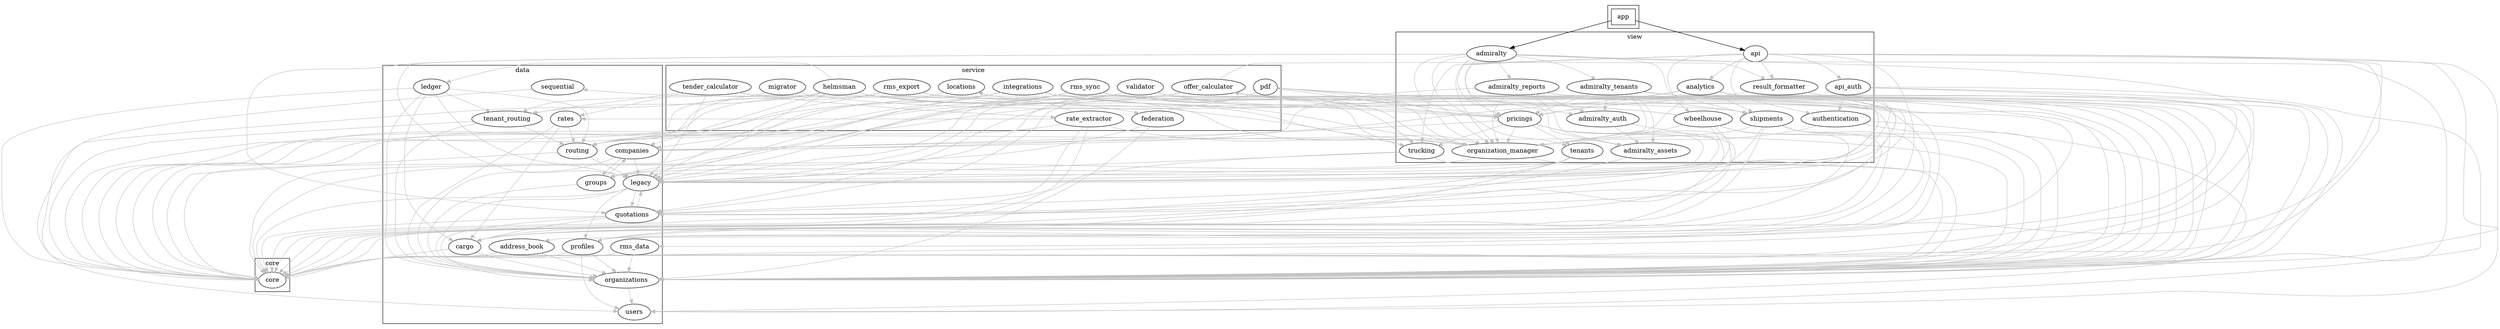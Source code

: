 digraph G {
  compound=true;
  subgraph cluster0 {
    app [shape=box];
  }
  subgraph cluster1 {
    label = "core";
    "core" [shape=ellipse];
  };
  subgraph cluster2 {
    label = "data";
    "users" [shape=ellipse];
    "organizations" [shape=ellipse];
    "organizations" -> "users" [color=grey];
    "address_book" [shape=ellipse];
    "address_book" -> "core" [color=grey];
    "address_book" -> "organizations" [color=grey];
    "legacy" [shape=ellipse];
    "legacy" -> "core" [color=grey];
    "legacy" -> "profiles" [color=grey];
    "legacy" -> "organizations" [color=grey];
    "legacy" -> "quotations" [color=grey];
    "companies" [shape=ellipse];
    "companies" -> "organizations" [color=grey];
    "companies" -> "legacy" [color=grey];
    "companies" -> "groups" [color=grey];
    "groups" [shape=ellipse];
    "groups" -> "organizations" [color=grey];
    "groups" -> "companies" [color=grey];
    "routing" [shape=ellipse];
    "routing" -> "core" [color=grey];
    "routing" -> "legacy" [color=grey];
    "sequential" [shape=ellipse];
    "sequential" -> "core" [color=grey];
    "tenant_routing" [shape=ellipse];
    "tenant_routing" -> "core" [color=grey];
    "tenant_routing" -> "routing" [color=grey];
    "tenant_routing" -> "organizations" [color=grey];
    "ledger" [shape=ellipse];
    "ledger" -> "cargo" [color=grey];
    "ledger" -> "core" [color=grey];
    "ledger" -> "routing" [color=grey];
    "ledger" -> "tenant_routing" [color=grey];
    "ledger" -> "organizations" [color=grey];
    "ledger" -> "legacy" [color=grey];
    "rates" [shape=ellipse];
    "rates" -> "cargo" [color=grey];
    "rates" -> "organizations" [color=grey];
    "rates" -> "routing" [color=grey];
    "rms_data" [shape=ellipse];
    "rms_data" -> "core" [color=grey];
    "rms_data" -> "organizations" [color=grey];
  };
  subgraph cluster3 {
    label = "view";
    "admiralty_assets" [shape=ellipse];
    "admiralty_assets" -> "core" [color=grey];
    "admiralty_auth" [shape=ellipse];
    "admiralty_auth" -> "admiralty_assets" [color=grey];
    "admiralty_auth" -> "core" [color=grey];
    "admiralty_reports" [shape=ellipse];
    "admiralty_reports" -> "admiralty_assets" [color=grey];
    "admiralty_reports" -> "admiralty_auth" [color=grey];
    "admiralty_reports" -> "companies" [color=grey];
    "admiralty_reports" -> "core" [color=grey];
    "admiralty_reports" -> "quotations" [color=grey];
    "admiralty_reports" -> "organizations" [color=grey];
    "admiralty_reports" -> "organization_manager" [color=grey];
    "admiralty_tenants" [shape=ellipse];
    "admiralty_tenants" -> "admiralty_assets" [color=grey];
    "admiralty_tenants" -> "admiralty_auth" [color=grey];
    "admiralty_tenants" -> "core" [color=grey];
    "admiralty_tenants" -> "legacy" [color=grey];
    "admiralty_tenants" -> "pricings" [color=grey];
    "admiralty_tenants" -> "organizations" [color=grey];
    "admiralty_tenants" -> "organization_manager" [color=grey];
    "admiralty" [shape=ellipse];
    app -> "admiralty"
    "admiralty" -> "admiralty_assets" [color=grey];
    "admiralty" -> "admiralty_auth" [color=grey];
    "admiralty" -> "admiralty_reports" [color=grey];
    "admiralty" -> "admiralty_tenants" [color=grey];
    "admiralty" -> "core" [color=grey];
    "admiralty" -> "legacy" [color=grey];
    "admiralty" -> "quotations" [color=grey];
    "admiralty" -> "shipments" [color=grey];
    "admiralty" -> "organizations" [color=grey];
    "admiralty" -> "organization_manager" [color=grey];
    "admiralty" -> "tenants" [color=grey];
    "api_auth" [shape=ellipse];
    "api_auth" -> "core" [color=grey];
    "api_auth" -> "users" [color=grey];
    "api_auth" -> "organizations" [color=grey];
    "api_auth" -> "authentication" [color=grey];
    "api" [shape=ellipse];
    app -> "api"
    "api" -> "analytics" [color=grey];
    "api" -> "api_auth" [color=grey];
    "api" -> "authentication" [color=grey];
    "api" -> "cargo" [color=grey];
    "api" -> "core" [color=grey];
    "api" -> "organizations" [color=grey];
    "api" -> "organization_manager" [color=grey];
    "api" -> "pricings" [color=grey];
    "api" -> "profiles" [color=grey];
    "api" -> "result_formatter" [color=grey];
    "api" -> "trucking" [color=grey];
    "api" -> "users" [color=grey];
    "api" -> "wheelhouse" [color=grey];
  };
  subgraph cluster4 {
    label = "service";
    "profiles" [shape=ellipse];
    "profiles" -> "core" [color=grey];
    "profiles" -> "users" [color=grey];
    "profiles" -> "organizations" [color=grey];
    "organization_manager" [shape=ellipse];
    "organization_manager" -> "organizations" [color=grey];
    "organization_manager" -> "groups" [color=grey];
    "organization_manager" -> "companies" [color=grey];
    "cargo" [shape=ellipse];
    "cargo" -> "core" [color=grey];
    "cargo" -> "organizations" [color=grey];
    "quotations" [shape=ellipse];
    "quotations" -> "cargo" [color=grey];
    "quotations" -> "core" [color=grey];
    "quotations" -> "legacy" [color=grey];
    "quotations" -> "organizations" [color=grey];
    "tenants" [shape=ellipse];
    "tenants" -> "core" [color=grey];
    "tenants" -> "legacy" [color=grey];
    "tenants" -> "profiles" [color=grey];
    "tenants" -> "groups" [color=grey];
    "locations" [shape=ellipse];
    "locations" -> "core" [color=grey];
    "trucking" [shape=ellipse];
    "trucking" -> "core" [color=grey];
    "trucking" -> "legacy" [color=grey];
    "trucking" -> "locations" [color=grey];
    "trucking" -> "organizations" [color=grey];
    "pricings" [shape=ellipse];
    "pricings" -> "companies" [color=grey];
    "pricings" -> "core" [color=grey];
    "pricings" -> "groups" [color=grey];
    "pricings" -> "legacy" [color=grey];
    "pricings" -> "organizations" [color=grey];
    "pricings" -> "organization_manager" [color=grey];
    "pricings" -> "tenants" [color=grey];
    "pricings" -> "trucking" [color=grey];
    "shipments" [shape=ellipse];
    "shipments" -> "address_book" [color=grey];
    "shipments" -> "cargo" [color=grey];
    "shipments" -> "core" [color=grey];
    "shipments" -> "quotations" [color=grey];
    "shipments" -> "routing" [color=grey];
    "shipments" -> "sequential" [color=grey];
    "shipments" -> "organizations" [color=grey];
    "analytics" [shape=ellipse];
    "analytics" -> "companies" [color=grey];
    "analytics" -> "legacy" [color=grey];
    "analytics" -> "organizations" [color=grey];
    "analytics" -> "organization_manager" [color=grey];
    "analytics" -> "pricings" [color=grey];
    "analytics" -> "quotations" [color=grey];
    "analytics" -> "shipments" [color=grey];
    "authentication" [shape=ellipse];
    "authentication" -> "organizations" [color=grey];
    "authentication" -> "organization_manager" [color=grey];
    "authentication" -> "users" [color=grey];
    "result_formatter" [shape=ellipse];
    "result_formatter" -> "legacy" [color=grey];
    "result_formatter" -> "pricings" [color=grey];
    "result_formatter" -> "quotations" [color=grey];
    "offer_calculator" [shape=ellipse];
    "offer_calculator" -> "core" [color=grey];
    "offer_calculator" -> "legacy" [color=grey];
    "offer_calculator" -> "organizations" [color=grey];
    "offer_calculator" -> "organization_manager" [color=grey];
    "offer_calculator" -> "pricings" [color=grey];
    "offer_calculator" -> "quotations" [color=grey];
    "offer_calculator" -> "result_formatter" [color=grey];
    "offer_calculator" -> "trucking" [color=grey];
    "pdf" [shape=ellipse];
    "pdf" -> "core" [color=grey];
    "pdf" -> "legacy" [color=grey];
    "pdf" -> "pricings" [color=grey];
    "pdf" -> "profiles" [color=grey];
    "pdf" -> "quotations" [color=grey];
    "pdf" -> "organizations" [color=grey];
    "pdf" -> "organization_manager" [color=grey];
    "wheelhouse" [shape=ellipse];
    "wheelhouse" -> "cargo" [color=grey];
    "wheelhouse" -> "core" [color=grey];
    "wheelhouse" -> "legacy" [color=grey];
    "wheelhouse" -> "offer_calculator" [color=grey];
    "wheelhouse" -> "pdf" [color=grey];
    "wheelhouse" -> "organizations" [color=grey];
    "wheelhouse" -> "organization_manager" [color=grey];
    "federation" [shape=ellipse];
    "federation" -> "core" [color=grey];
    "federation" -> "organizations" [color=grey];
    "helmsman" [shape=ellipse];
    "helmsman" -> "core" [color=grey];
    "helmsman" -> "federation" [color=grey];
    "helmsman" -> "ledger" [color=grey];
    "helmsman" -> "routing" [color=grey];
    "helmsman" -> "tenant_routing" [color=grey];
    "helmsman" -> "organizations" [color=grey];
    "helmsman" -> "organization_manager" [color=grey];
    "helmsman" -> "companies" [color=grey];
    "helmsman" -> "legacy" [color=grey];
    "integrations" [shape=ellipse];
    "integrations" -> "organization_manager" [color=grey];
    "integrations" -> "companies" [color=grey];
    "integrations" -> "core" [color=grey];
    "integrations" -> "legacy" [color=grey];
    "integrations" -> "profiles" [color=grey];
    "integrations" -> "shipments" [color=grey];
    "migrator" [shape=ellipse];
    "migrator" -> "organizations" [color=grey];
    "migrator" -> "users" [color=grey];
    "rate_extractor" [shape=ellipse];
    "rate_extractor" -> "cargo" [color=grey];
    "rate_extractor" -> "organization_manager" [color=grey];
    "rate_extractor" -> "quotations" [color=grey];
    "rate_extractor" -> "rates" [color=grey];
    "rate_extractor" -> "routing" [color=grey];
    "rate_extractor" -> "tenant_routing" [color=grey];
    "rms_export" [shape=ellipse];
    "rms_export" -> "core" [color=grey];
    "rms_export" -> "organizations" [color=grey];
    "rms_export" -> "organization_manager" [color=grey];
    "rms_export" -> "routing" [color=grey];
    "rms_sync" [shape=ellipse];
    "rms_sync" -> "core" [color=grey];
    "rms_sync" -> "legacy" [color=grey];
    "rms_sync" -> "pricings" [color=grey];
    "rms_sync" -> "rms_data" [color=grey];
    "rms_sync" -> "routing" [color=grey];
    "rms_sync" -> "organizations" [color=grey];
    "tender_calculator" [shape=ellipse];
    "tender_calculator" -> "cargo" [color=grey];
    "tender_calculator" -> "rate_extractor" [color=grey];
    "tender_calculator" -> "rates" [color=grey];
    "tender_calculator" -> "tenant_routing" [color=grey];
    "tender_calculator" -> "legacy" [color=grey];
    "validator" [shape=ellipse];
    "validator" -> "core" [color=grey];
    "validator" -> "groups" [color=grey];
    "validator" -> "legacy" [color=grey];
    "validator" -> "pricings" [color=grey];
    "validator" -> "organizations" [color=grey];
    "validator" -> "organization_manager" [color=grey];
    "validator" -> "trucking" [color=grey];
  };
}
